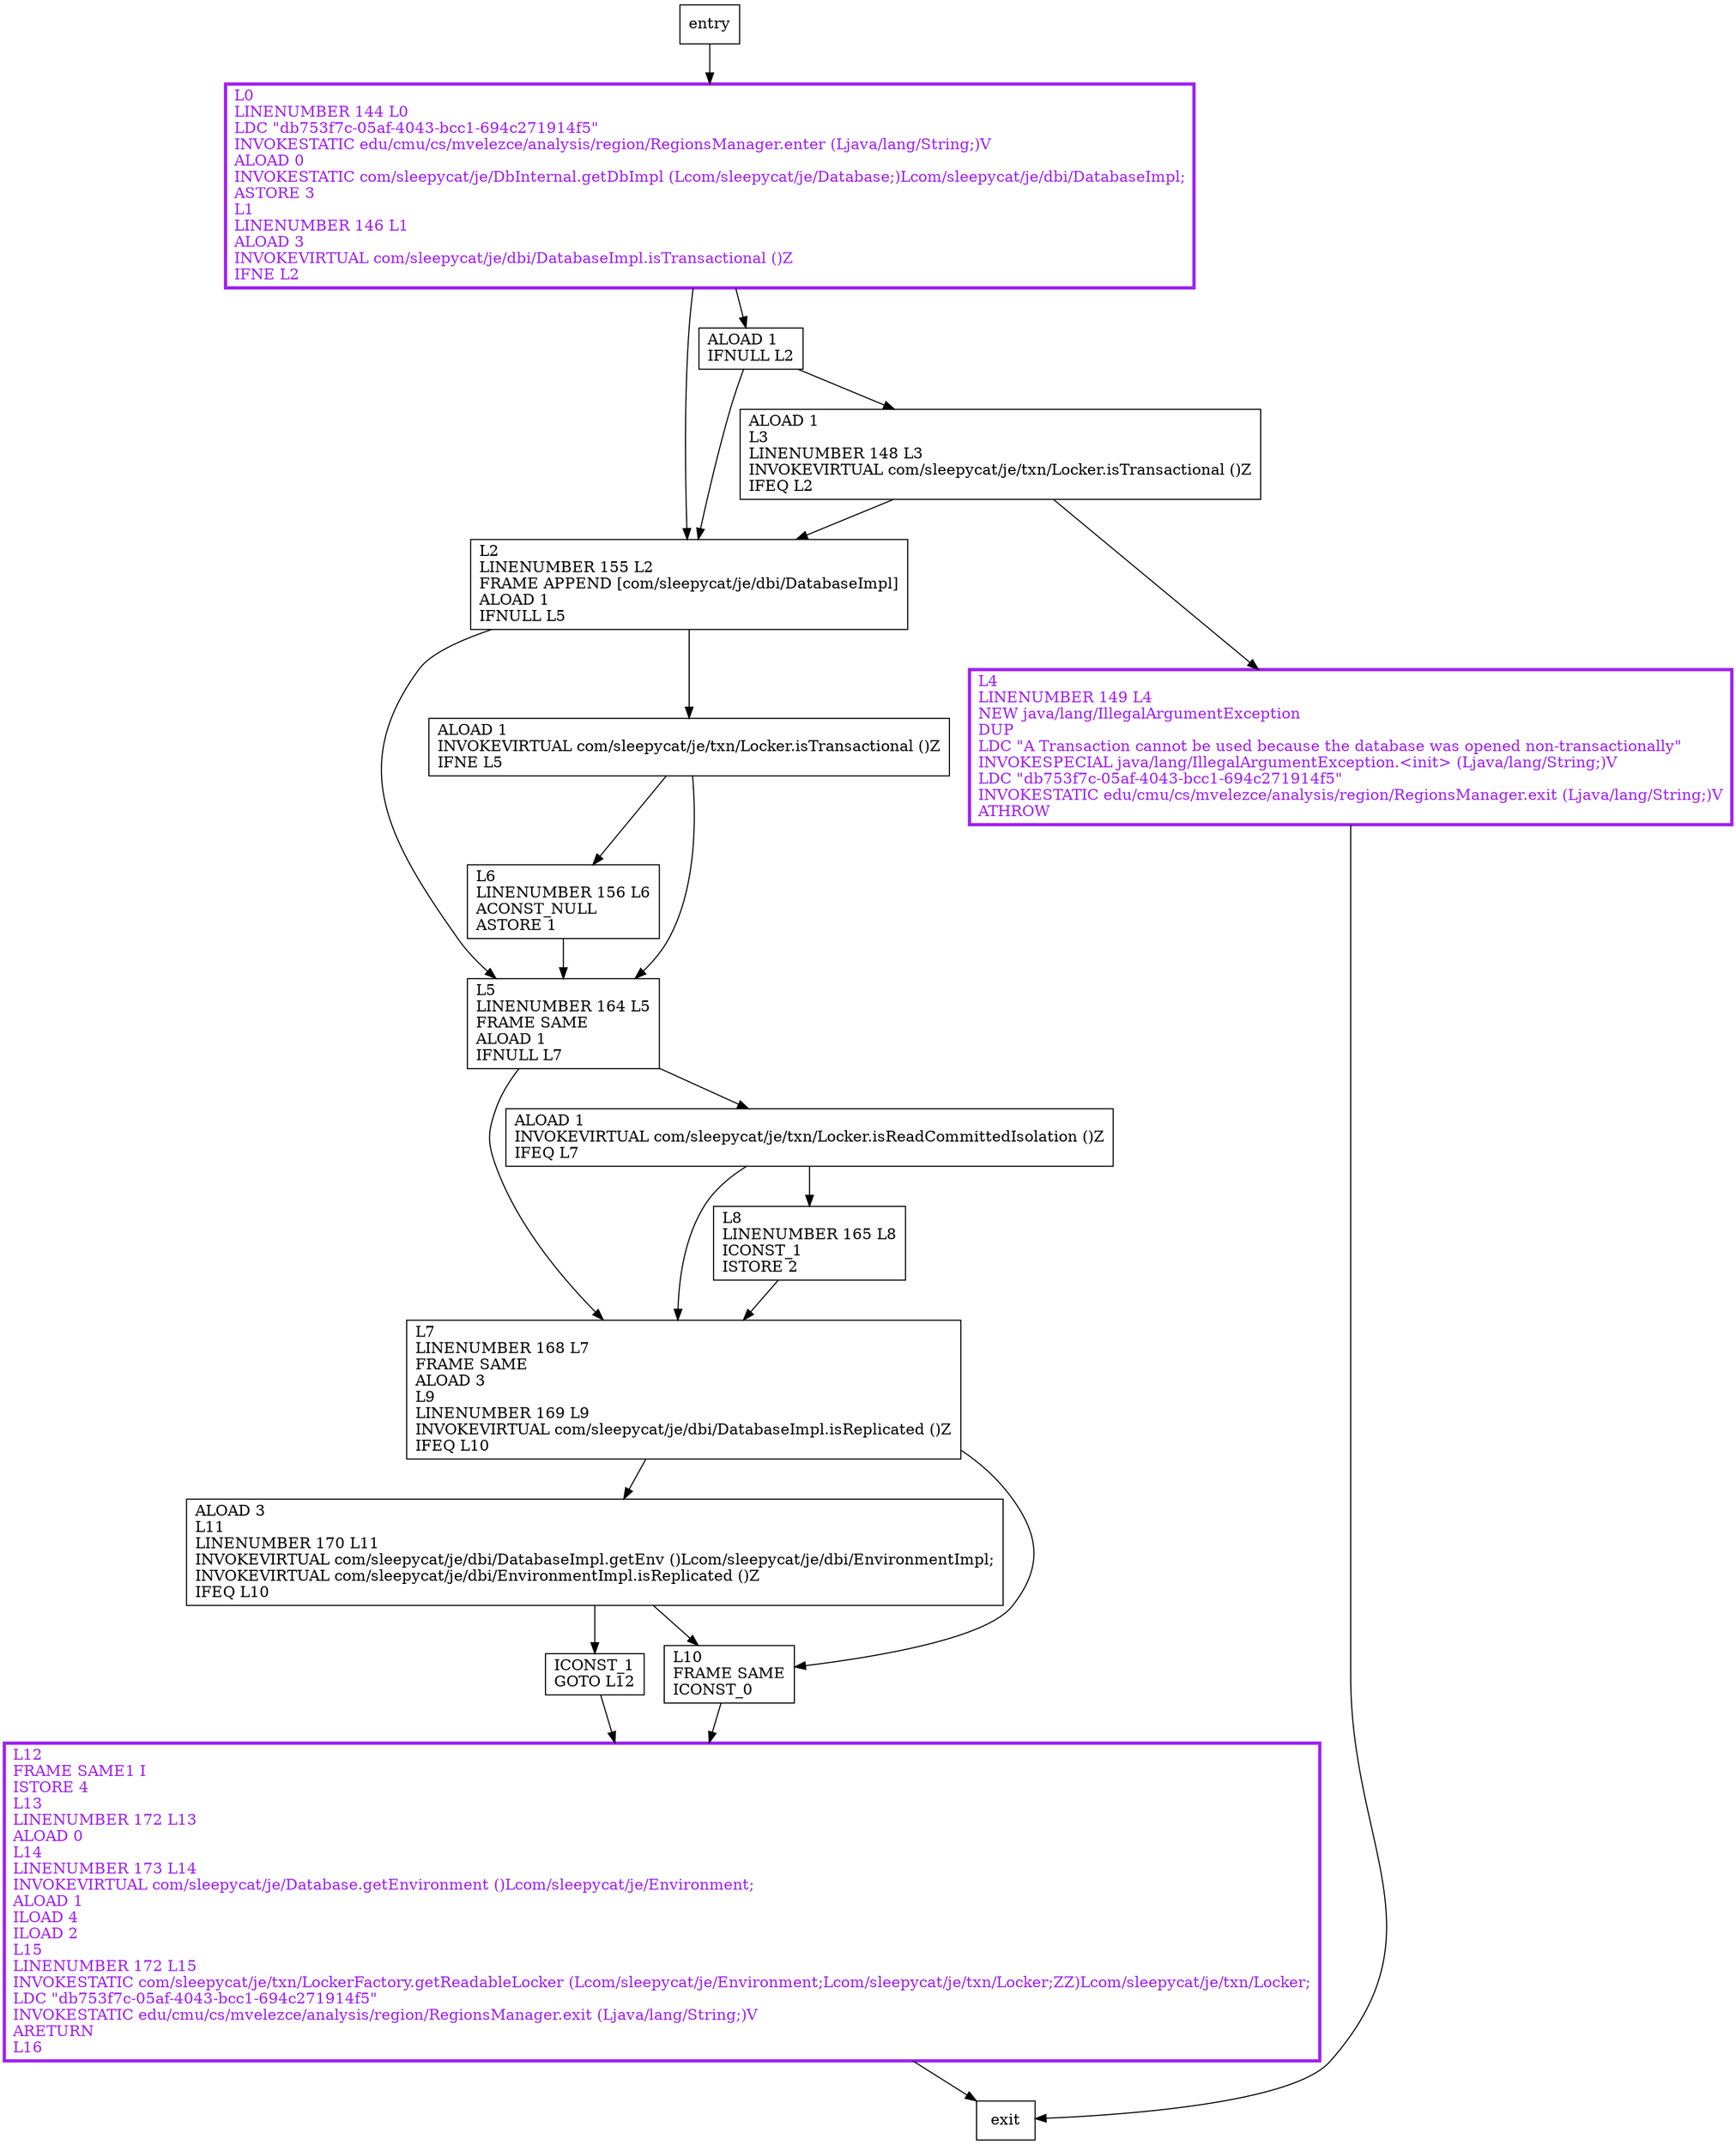 digraph getReadableLocker {
node [shape=record];
11526096 [label="L7\lLINENUMBER 168 L7\lFRAME SAME\lALOAD 3\lL9\lLINENUMBER 169 L9\lINVOKEVIRTUAL com/sleepycat/je/dbi/DatabaseImpl.isReplicated ()Z\lIFEQ L10\l"];
1289336976 [label="L12\lFRAME SAME1 I\lISTORE 4\lL13\lLINENUMBER 172 L13\lALOAD 0\lL14\lLINENUMBER 173 L14\lINVOKEVIRTUAL com/sleepycat/je/Database.getEnvironment ()Lcom/sleepycat/je/Environment;\lALOAD 1\lILOAD 4\lILOAD 2\lL15\lLINENUMBER 172 L15\lINVOKESTATIC com/sleepycat/je/txn/LockerFactory.getReadableLocker (Lcom/sleepycat/je/Environment;Lcom/sleepycat/je/txn/Locker;ZZ)Lcom/sleepycat/je/txn/Locker;\lLDC \"db753f7c-05af-4043-bcc1-694c271914f5\"\lINVOKESTATIC edu/cmu/cs/mvelezce/analysis/region/RegionsManager.exit (Ljava/lang/String;)V\lARETURN\lL16\l"];
459441521 [label="ALOAD 1\lINVOKEVIRTUAL com/sleepycat/je/txn/Locker.isReadCommittedIsolation ()Z\lIFEQ L7\l"];
610099288 [label="L2\lLINENUMBER 155 L2\lFRAME APPEND [com/sleepycat/je/dbi/DatabaseImpl]\lALOAD 1\lIFNULL L5\l"];
1796258189 [label="ICONST_1\lGOTO L12\l"];
410238923 [label="L4\lLINENUMBER 149 L4\lNEW java/lang/IllegalArgumentException\lDUP\lLDC \"A Transaction cannot be used because the database was opened non-transactionally\"\lINVOKESPECIAL java/lang/IllegalArgumentException.\<init\> (Ljava/lang/String;)V\lLDC \"db753f7c-05af-4043-bcc1-694c271914f5\"\lINVOKESTATIC edu/cmu/cs/mvelezce/analysis/region/RegionsManager.exit (Ljava/lang/String;)V\lATHROW\l"];
364881333 [label="ALOAD 3\lL11\lLINENUMBER 170 L11\lINVOKEVIRTUAL com/sleepycat/je/dbi/DatabaseImpl.getEnv ()Lcom/sleepycat/je/dbi/EnvironmentImpl;\lINVOKEVIRTUAL com/sleepycat/je/dbi/EnvironmentImpl.isReplicated ()Z\lIFEQ L10\l"];
1396607517 [label="L8\lLINENUMBER 165 L8\lICONST_1\lISTORE 2\l"];
32858417 [label="ALOAD 1\lL3\lLINENUMBER 148 L3\lINVOKEVIRTUAL com/sleepycat/je/txn/Locker.isTransactional ()Z\lIFEQ L2\l"];
510323856 [label="L6\lLINENUMBER 156 L6\lACONST_NULL\lASTORE 1\l"];
444195462 [label="L10\lFRAME SAME\lICONST_0\l"];
2074873682 [label="L5\lLINENUMBER 164 L5\lFRAME SAME\lALOAD 1\lIFNULL L7\l"];
1707134872 [label="ALOAD 1\lIFNULL L2\l"];
884801503 [label="ALOAD 1\lINVOKEVIRTUAL com/sleepycat/je/txn/Locker.isTransactional ()Z\lIFNE L5\l"];
584546581 [label="L0\lLINENUMBER 144 L0\lLDC \"db753f7c-05af-4043-bcc1-694c271914f5\"\lINVOKESTATIC edu/cmu/cs/mvelezce/analysis/region/RegionsManager.enter (Ljava/lang/String;)V\lALOAD 0\lINVOKESTATIC com/sleepycat/je/DbInternal.getDbImpl (Lcom/sleepycat/je/Database;)Lcom/sleepycat/je/dbi/DatabaseImpl;\lASTORE 3\lL1\lLINENUMBER 146 L1\lALOAD 3\lINVOKEVIRTUAL com/sleepycat/je/dbi/DatabaseImpl.isTransactional ()Z\lIFNE L2\l"];
entry;
exit;
11526096 -> 364881333;
11526096 -> 444195462;
1289336976 -> exit;
459441521 -> 11526096;
459441521 -> 1396607517;
610099288 -> 2074873682;
610099288 -> 884801503;
1796258189 -> 1289336976;
410238923 -> exit;
entry -> 584546581;
364881333 -> 444195462;
364881333 -> 1796258189;
1396607517 -> 11526096;
32858417 -> 410238923;
32858417 -> 610099288;
510323856 -> 2074873682;
444195462 -> 1289336976;
2074873682 -> 11526096;
2074873682 -> 459441521;
1707134872 -> 32858417;
1707134872 -> 610099288;
884801503 -> 510323856;
884801503 -> 2074873682;
584546581 -> 1707134872;
584546581 -> 610099288;
410238923[fontcolor="purple", penwidth=3, color="purple"];
1289336976[fontcolor="purple", penwidth=3, color="purple"];
584546581[fontcolor="purple", penwidth=3, color="purple"];
}
